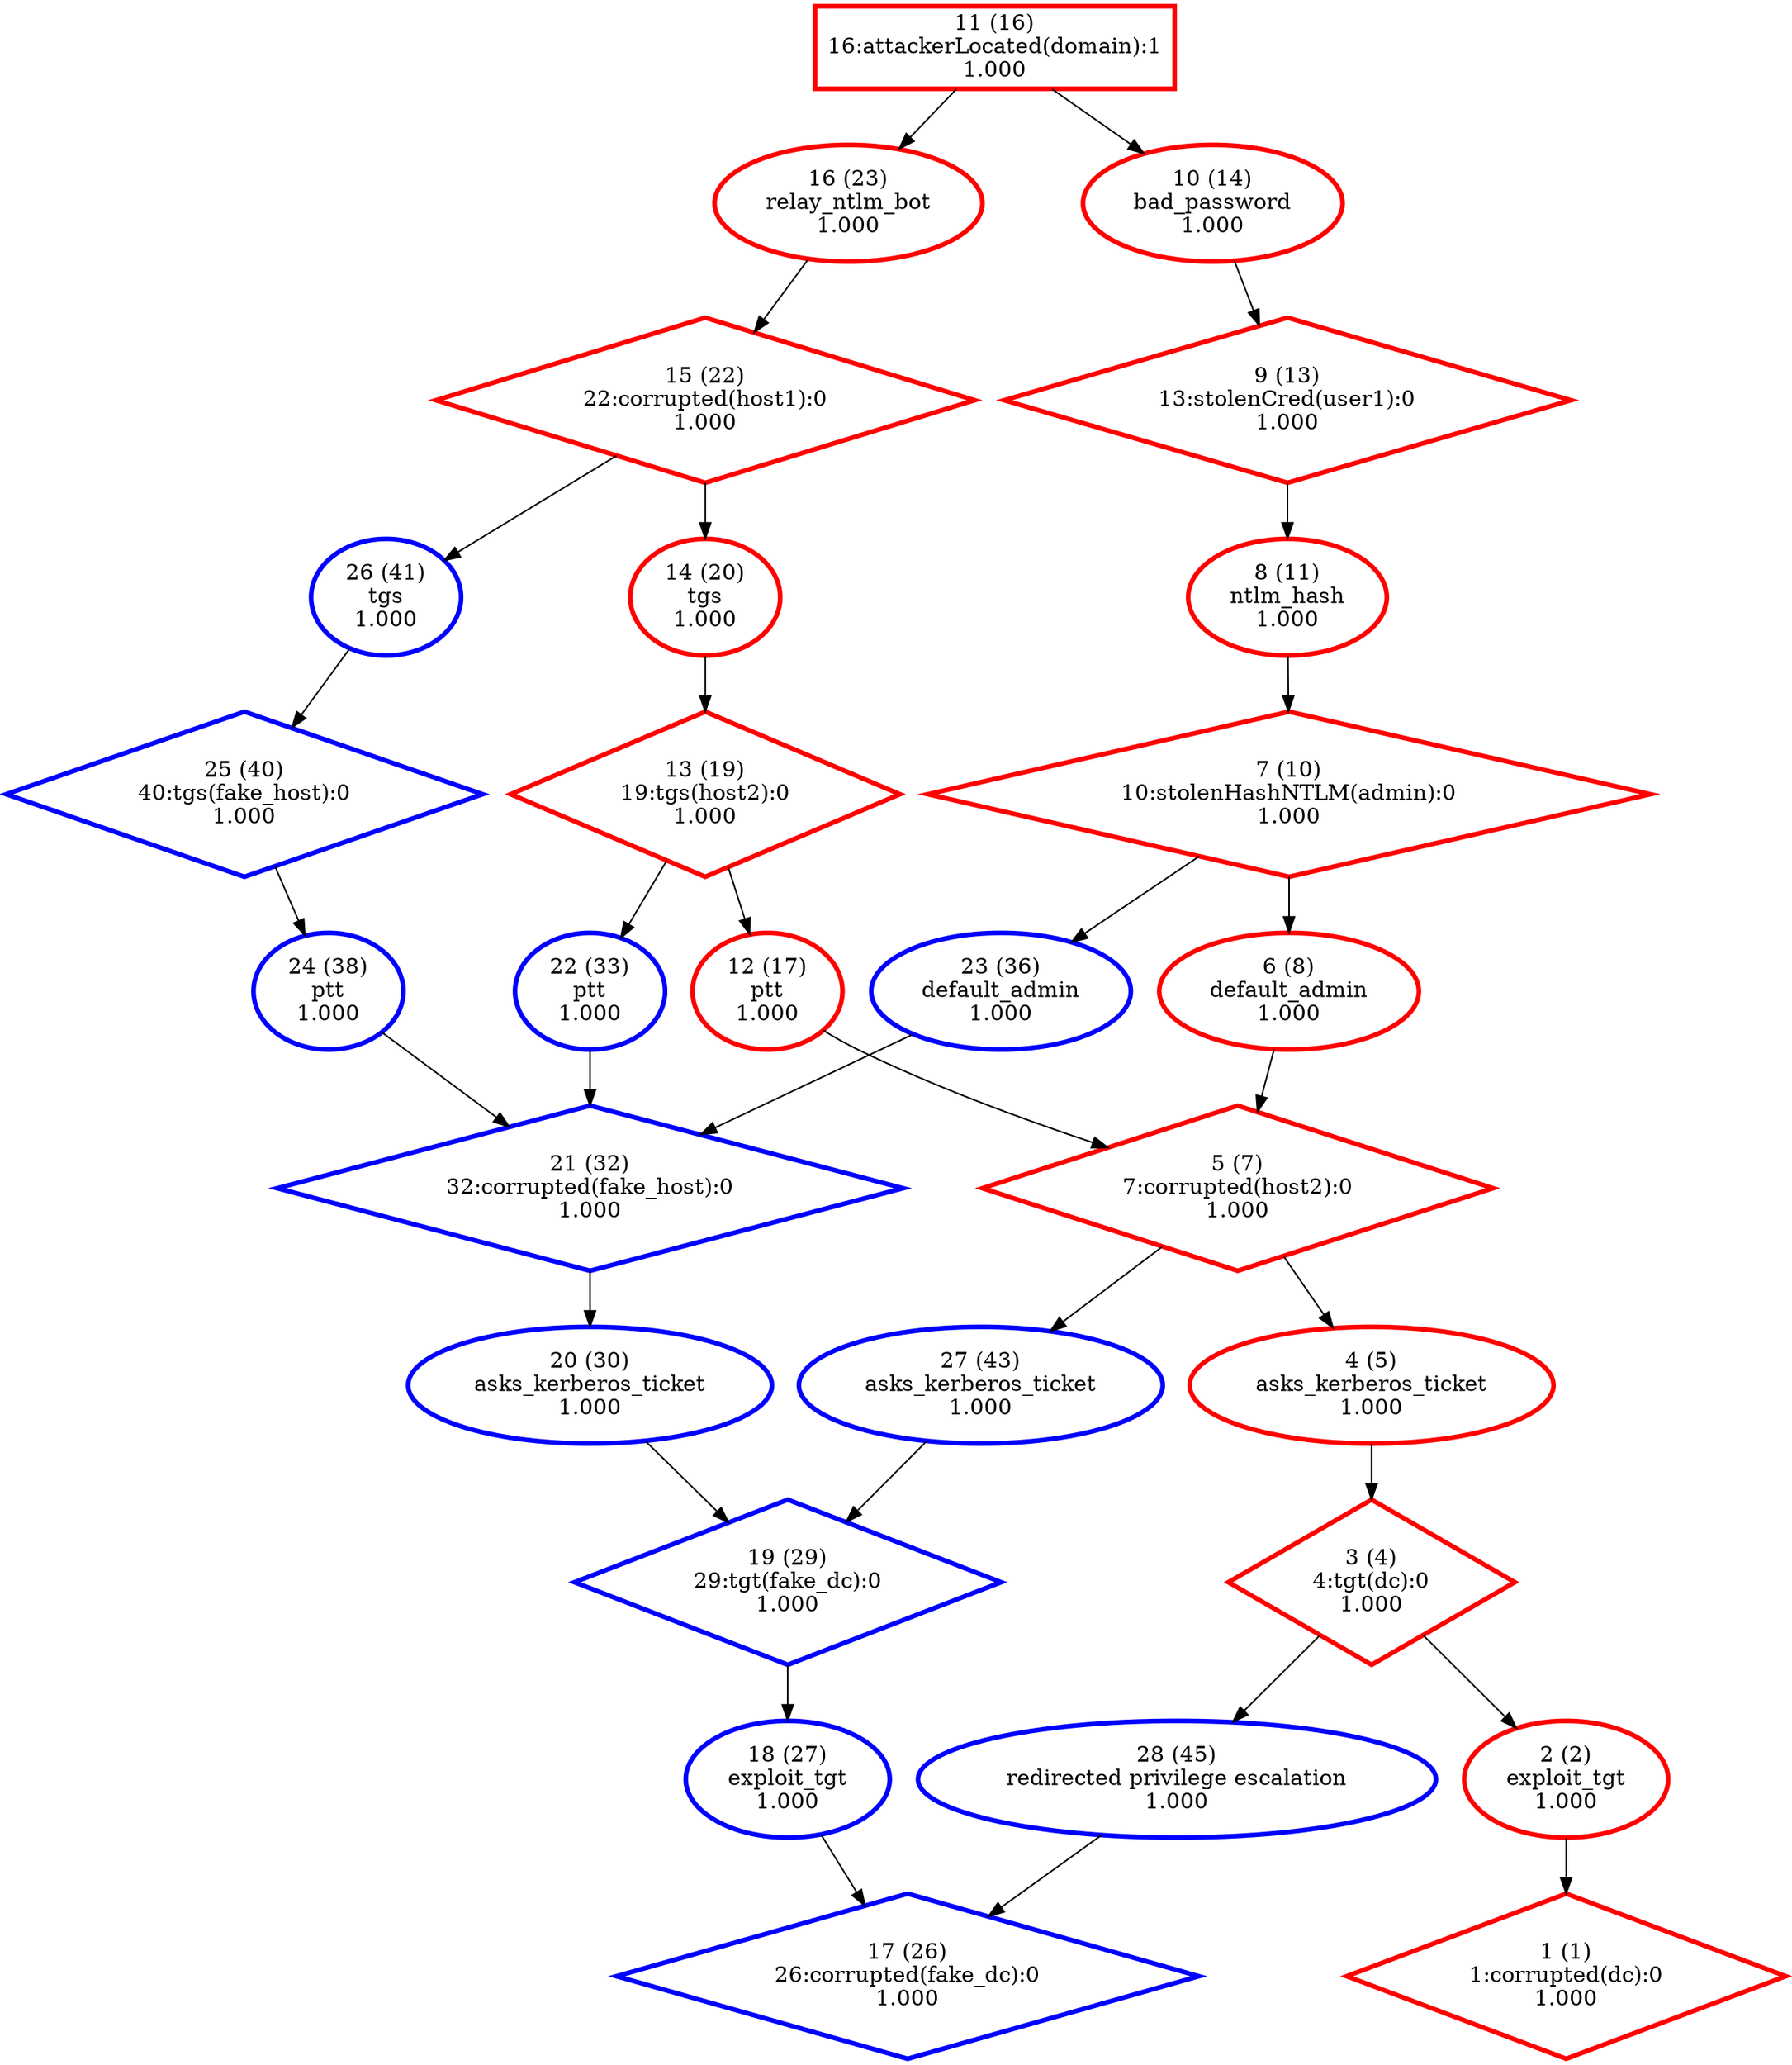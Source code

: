 digraph G {
  1 [label="1 (1)\n1:corrupted(dc):0\n1.000", color="#FF0000", penwidth=3, shape="diamond"];
  2 [label="2 (2)\nexploit_tgt\n1.000", color="#FF0000", penwidth=3, shape="ellipse"];
  3 [label="3 (4)\n4:tgt(dc):0\n1.000", color="#FF0000", penwidth=3, shape="diamond"];
  4 [label="4 (5)\nasks_kerberos_ticket\n1.000", color="#FF0000", penwidth=3, shape="ellipse"];
  5 [label="5 (7)\n7:corrupted(host2):0\n1.000", color="#FF0000", penwidth=3, shape="diamond"];
  6 [label="6 (8)\ndefault_admin\n1.000", color="#FF0000", penwidth=3, shape="ellipse"];
  7 [label="7 (10)\n10:stolenHashNTLM(admin):0\n1.000", color="#FF0000", penwidth=3, shape="diamond"];
  8 [label="8 (11)\nntlm_hash\n1.000", color="#FF0000", penwidth=3, shape="ellipse"];
  9 [label="9 (13)\n13:stolenCred(user1):0\n1.000", color="#FF0000", penwidth=3, shape="diamond"];
  10 [label="10 (14)\nbad_password\n1.000", color="#FF0000", penwidth=3, shape="ellipse"];
  11 [label="11 (16)\n16:attackerLocated(domain):1\n1.000", color="#FF0000", penwidth=3, shape="box"];
  12 [label="12 (17)\nptt\n1.000", color="#FF0000", penwidth=3, shape="ellipse"];
  13 [label="13 (19)\n19:tgs(host2):0\n1.000", color="#FF0000", penwidth=3, shape="diamond"];
  14 [label="14 (20)\ntgs\n1.000", color="#FF0000", penwidth=3, shape="ellipse"];
  15 [label="15 (22)\n22:corrupted(host1):0\n1.000", color="#FF0000", penwidth=3, shape="diamond"];
  16 [label="16 (23)\nrelay_ntlm_bot\n1.000", color="#FF0000", penwidth=3, shape="ellipse"];
  17 [label="17 (26)\n26:corrupted(fake_dc):0\n1.000", color="blue", penwidth=3, shape="diamond"];
  18 [label="18 (27)\nexploit_tgt\n1.000", color="blue", penwidth=3, shape="ellipse"];
  19 [label="19 (29)\n29:tgt(fake_dc):0\n1.000", color="blue", penwidth=3, shape="diamond"];
  20 [label="20 (30)\nasks_kerberos_ticket\n1.000", color="blue", penwidth=3, shape="ellipse"];
  21 [label="21 (32)\n32:corrupted(fake_host):0\n1.000", color="blue", penwidth=3, shape="diamond"];
  22 [label="22 (33)\nptt\n1.000", color="blue", penwidth=3, shape="ellipse"];
  23 [label="23 (36)\ndefault_admin\n1.000", color="blue", penwidth=3, shape="ellipse"];
  24 [label="24 (38)\nptt\n1.000", color="blue", penwidth=3, shape="ellipse"];
  25 [label="25 (40)\n40:tgs(fake_host):0\n1.000", color="blue", penwidth=3, shape="diamond"];
  26 [label="26 (41)\ntgs\n1.000", color="blue", penwidth=3, shape="ellipse"];
  27 [label="27 (43)\nasks_kerberos_ticket\n1.000", color="blue", penwidth=3, shape="ellipse"];
  28 [label="28 (45)\nredirected privilege escalation\n1.000", color="blue", penwidth=3, shape="ellipse"];
  "11" -> "10";
  "11" -> "16";
  "10" -> "9";
  "9" -> "8";
  "8" -> "7";
  "7" -> "6";
  "7" -> "23";
  "6" -> "5";
  "5" -> "4";
  "5" -> "27";
  "16" -> "15";
  "15" -> "14";
  "15" -> "26";
  "14" -> "13";
  "13" -> "12";
  "13" -> "22";
  "12" -> "5";
  "4" -> "3";
  "3" -> "2";
  "3" -> "28";
  "2" -> "1";
  "22" -> "21";
  "21" -> "20";
  "23" -> "21";
  "26" -> "25";
  "25" -> "24";
  "24" -> "21";
  "20" -> "19";
  "19" -> "18";
  "27" -> "19";
  "18" -> "17";
  "28" -> "17";
}